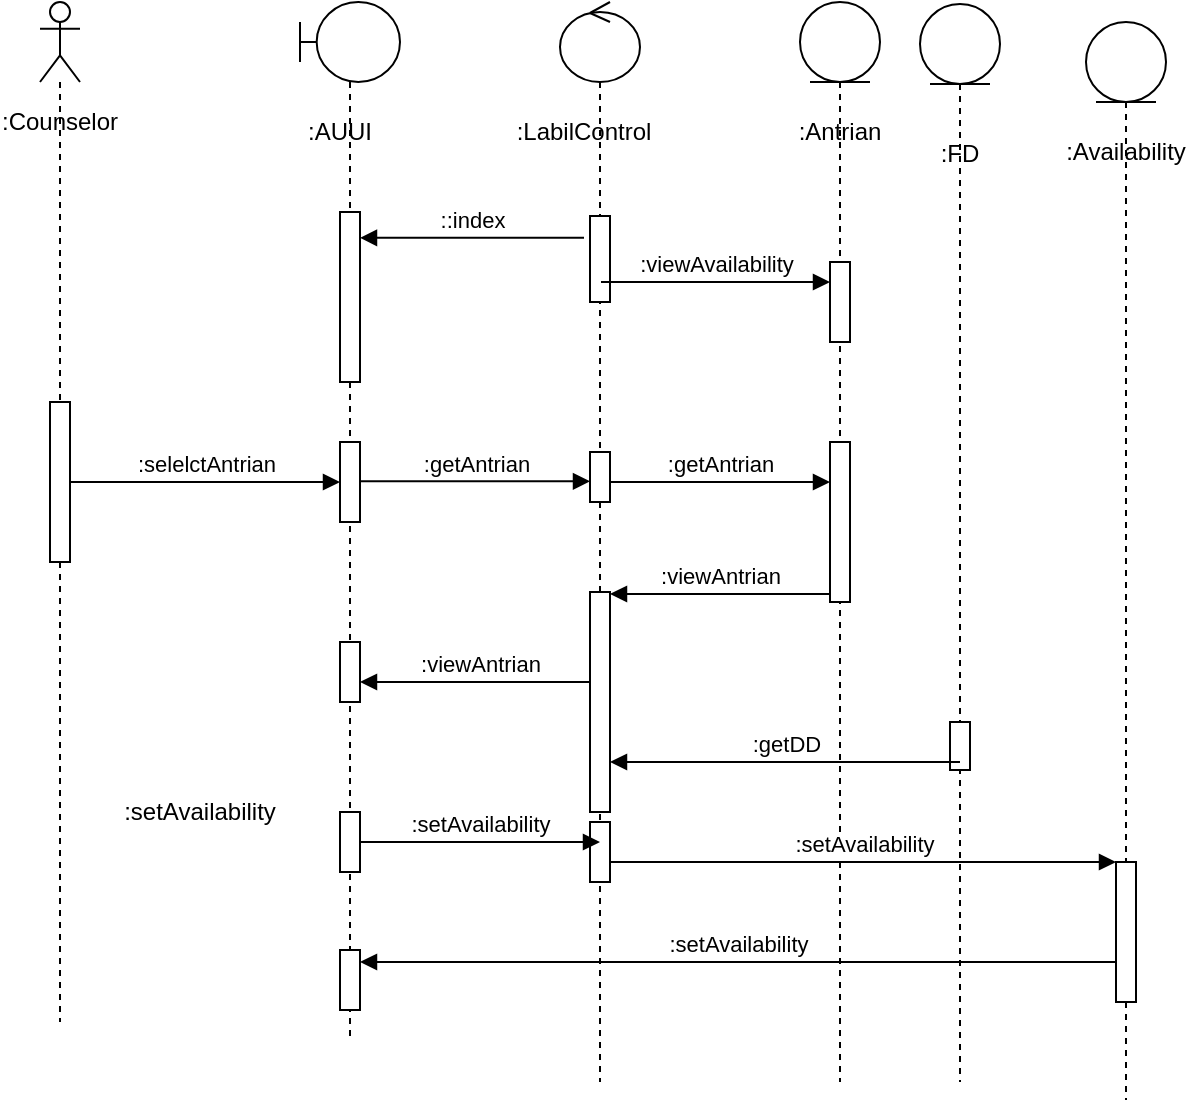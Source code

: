 <mxfile version="25.0.3">
  <diagram name="Page-1" id="zYGFYwWdgDgnHZVmgpOS">
    <mxGraphModel dx="978" dy="520" grid="1" gridSize="10" guides="1" tooltips="1" connect="1" arrows="1" fold="1" page="1" pageScale="1" pageWidth="850" pageHeight="1100" math="0" shadow="0">
      <root>
        <mxCell id="0" />
        <mxCell id="1" parent="0" />
        <mxCell id="6ISc3NO1TbWstHizMqf0-1" value="" style="shape=umlLifeline;perimeter=lifelinePerimeter;whiteSpace=wrap;html=1;container=0;dropTarget=0;collapsible=0;recursiveResize=0;outlineConnect=0;portConstraint=eastwest;newEdgeStyle={&quot;curved&quot;:0,&quot;rounded&quot;:0};participant=umlActor;" parent="1" vertex="1">
          <mxGeometry x="40" y="160" width="20" height="510" as="geometry" />
        </mxCell>
        <mxCell id="6ISc3NO1TbWstHizMqf0-3" value=":AUUI" style="text;html=1;strokeColor=none;fillColor=none;align=center;verticalAlign=middle;whiteSpace=wrap;rounded=0;" parent="1" vertex="1">
          <mxGeometry x="160" y="210" width="60" height="30" as="geometry" />
        </mxCell>
        <mxCell id="6ISc3NO1TbWstHizMqf0-4" value=":LabilControl" style="text;html=1;strokeColor=none;fillColor=none;align=center;verticalAlign=middle;whiteSpace=wrap;rounded=0;" parent="1" vertex="1">
          <mxGeometry x="282" y="210" width="60" height="30" as="geometry" />
        </mxCell>
        <mxCell id="6ISc3NO1TbWstHizMqf0-6" value="" style="shape=umlLifeline;perimeter=lifelinePerimeter;whiteSpace=wrap;html=1;container=0;dropTarget=0;collapsible=0;recursiveResize=0;outlineConnect=0;portConstraint=eastwest;newEdgeStyle={&quot;curved&quot;:0,&quot;rounded&quot;:0};participant=umlBoundary;" parent="1" vertex="1">
          <mxGeometry x="170" y="160" width="50" height="520" as="geometry" />
        </mxCell>
        <mxCell id="gBN-1XBMMAoDzHGia2Et-8" value="" style="html=1;points=[[0,0,0,0,5],[0,1,0,0,-5],[1,0,0,0,5],[1,1,0,0,-5]];perimeter=orthogonalPerimeter;outlineConnect=0;targetShapes=umlLifeline;portConstraint=eastwest;newEdgeStyle={&quot;curved&quot;:0,&quot;rounded&quot;:0};" parent="6ISc3NO1TbWstHizMqf0-6" vertex="1">
          <mxGeometry x="20" y="405" width="10" height="30" as="geometry" />
        </mxCell>
        <mxCell id="gBN-1XBMMAoDzHGia2Et-10" value="" style="html=1;verticalAlign=bottom;endArrow=none;curved=0;rounded=0;endFill=0;startArrow=block;startFill=1;" parent="6ISc3NO1TbWstHizMqf0-6" source="6ISc3NO1TbWstHizMqf0-6" target="gBN-1XBMMAoDzHGia2Et-8" edge="1">
          <mxGeometry width="80" relative="1" as="geometry">
            <mxPoint x="25" y="410" as="sourcePoint" />
            <mxPoint x="530" y="410" as="targetPoint" />
          </mxGeometry>
        </mxCell>
        <mxCell id="gBN-1XBMMAoDzHGia2Et-16" value="" style="html=1;points=[[0,0,0,0,5],[0,1,0,0,-5],[1,0,0,0,5],[1,1,0,0,-5]];perimeter=orthogonalPerimeter;outlineConnect=0;targetShapes=umlLifeline;portConstraint=eastwest;newEdgeStyle={&quot;curved&quot;:0,&quot;rounded&quot;:0};" parent="6ISc3NO1TbWstHizMqf0-6" vertex="1">
          <mxGeometry x="20" y="474" width="10" height="30" as="geometry" />
        </mxCell>
        <mxCell id="6ISc3NO1TbWstHizMqf0-14" value=":Counselor" style="text;html=1;strokeColor=none;fillColor=none;align=center;verticalAlign=middle;whiteSpace=wrap;rounded=0;" parent="1" vertex="1">
          <mxGeometry x="20" y="205" width="60" height="30" as="geometry" />
        </mxCell>
        <mxCell id="6ISc3NO1TbWstHizMqf0-20" value="" style="shape=umlLifeline;perimeter=lifelinePerimeter;whiteSpace=wrap;html=1;container=1;dropTarget=0;collapsible=0;recursiveResize=0;outlineConnect=0;portConstraint=eastwest;newEdgeStyle={&quot;curved&quot;:0,&quot;rounded&quot;:0};participant=umlControl;" parent="1" vertex="1">
          <mxGeometry x="300" y="160" width="40" height="540" as="geometry" />
        </mxCell>
        <mxCell id="6ISc3NO1TbWstHizMqf0-22" value="" style="html=1;points=[[0,0,0,0,5],[0,1,0,0,-5],[1,0,0,0,5],[1,1,0,0,-5]];perimeter=orthogonalPerimeter;outlineConnect=0;targetShapes=umlLifeline;portConstraint=eastwest;newEdgeStyle={&quot;curved&quot;:0,&quot;rounded&quot;:0};" parent="6ISc3NO1TbWstHizMqf0-20" vertex="1">
          <mxGeometry x="15" y="107" width="10" height="43" as="geometry" />
        </mxCell>
        <mxCell id="31nMpwVcb4EoJ7QhzkkQ-13" value="" style="html=1;points=[[0,0,0,0,5],[0,1,0,0,-5],[1,0,0,0,5],[1,1,0,0,-5]];perimeter=orthogonalPerimeter;outlineConnect=0;targetShapes=umlLifeline;portConstraint=eastwest;newEdgeStyle={&quot;curved&quot;:0,&quot;rounded&quot;:0};" parent="6ISc3NO1TbWstHizMqf0-20" vertex="1">
          <mxGeometry x="15" y="225" width="10" height="25" as="geometry" />
        </mxCell>
        <mxCell id="gBN-1XBMMAoDzHGia2Et-11" value="" style="html=1;points=[[0,0,0,0,5],[0,1,0,0,-5],[1,0,0,0,5],[1,1,0,0,-5]];perimeter=orthogonalPerimeter;outlineConnect=0;targetShapes=umlLifeline;portConstraint=eastwest;newEdgeStyle={&quot;curved&quot;:0,&quot;rounded&quot;:0};" parent="6ISc3NO1TbWstHizMqf0-20" vertex="1">
          <mxGeometry x="15" y="410" width="10" height="30" as="geometry" />
        </mxCell>
        <mxCell id="6ISc3NO1TbWstHizMqf0-26" value="::index" style="html=1;verticalAlign=bottom;endArrow=block;curved=0;rounded=0;exitX=-0.3;exitY=0.254;exitDx=0;exitDy=0;exitPerimeter=0;" parent="1" source="6ISc3NO1TbWstHizMqf0-22" target="6ISc3NO1TbWstHizMqf0-21" edge="1">
          <mxGeometry width="80" relative="1" as="geometry">
            <mxPoint x="380" y="350" as="sourcePoint" />
            <mxPoint x="200" y="280" as="targetPoint" />
          </mxGeometry>
        </mxCell>
        <mxCell id="6ISc3NO1TbWstHizMqf0-27" value=":viewAvailability" style="html=1;verticalAlign=bottom;endArrow=block;curved=0;rounded=0;" parent="1" edge="1">
          <mxGeometry width="80" relative="1" as="geometry">
            <mxPoint x="320.5" y="300" as="sourcePoint" />
            <mxPoint x="435.0" y="300" as="targetPoint" />
          </mxGeometry>
        </mxCell>
        <mxCell id="6ISc3NO1TbWstHizMqf0-43" value=":FD" style="text;html=1;strokeColor=none;fillColor=none;align=center;verticalAlign=middle;whiteSpace=wrap;rounded=0;" parent="1" vertex="1">
          <mxGeometry x="470" y="221" width="60" height="30" as="geometry" />
        </mxCell>
        <mxCell id="6ISc3NO1TbWstHizMqf0-5" value=":Antrian" style="text;html=1;strokeColor=none;fillColor=none;align=center;verticalAlign=middle;whiteSpace=wrap;rounded=0;" parent="1" vertex="1">
          <mxGeometry x="410" y="210" width="60" height="30" as="geometry" />
        </mxCell>
        <mxCell id="6ISc3NO1TbWstHizMqf0-8" value="" style="shape=umlLifeline;perimeter=lifelinePerimeter;whiteSpace=wrap;html=1;container=1;dropTarget=0;collapsible=0;recursiveResize=0;outlineConnect=0;portConstraint=eastwest;newEdgeStyle={&quot;curved&quot;:0,&quot;rounded&quot;:0};participant=umlEntity;" parent="1" vertex="1">
          <mxGeometry x="420" y="160" width="40" height="540" as="geometry" />
        </mxCell>
        <mxCell id="6ISc3NO1TbWstHizMqf0-24" value="" style="html=1;points=[[0,0,0,0,5],[0,1,0,0,-5],[1,0,0,0,5],[1,1,0,0,-5]];perimeter=orthogonalPerimeter;outlineConnect=0;targetShapes=umlLifeline;portConstraint=eastwest;newEdgeStyle={&quot;curved&quot;:0,&quot;rounded&quot;:0};" parent="6ISc3NO1TbWstHizMqf0-8" vertex="1">
          <mxGeometry x="15" y="135" width="10" height="5" as="geometry" />
        </mxCell>
        <mxCell id="31nMpwVcb4EoJ7QhzkkQ-15" value="" style="html=1;points=[[0,0,0,0,5],[0,1,0,0,-5],[1,0,0,0,5],[1,1,0,0,-5]];perimeter=orthogonalPerimeter;outlineConnect=0;targetShapes=umlLifeline;portConstraint=eastwest;newEdgeStyle={&quot;curved&quot;:0,&quot;rounded&quot;:0};" parent="6ISc3NO1TbWstHizMqf0-8" vertex="1">
          <mxGeometry x="15" y="220" width="10" height="80" as="geometry" />
        </mxCell>
        <mxCell id="6ISc3NO1TbWstHizMqf0-21" value="" style="html=1;points=[[0,0,0,0,5],[0,1,0,0,-5],[1,0,0,0,5],[1,1,0,0,-5]];perimeter=orthogonalPerimeter;outlineConnect=0;targetShapes=umlLifeline;portConstraint=eastwest;newEdgeStyle={&quot;curved&quot;:0,&quot;rounded&quot;:0};" parent="1" vertex="1">
          <mxGeometry x="190" y="265" width="10" height="85" as="geometry" />
        </mxCell>
        <mxCell id="31nMpwVcb4EoJ7QhzkkQ-6" value="" style="html=1;verticalAlign=bottom;endArrow=block;curved=0;rounded=0;" parent="1" target="31nMpwVcb4EoJ7QhzkkQ-5" edge="1">
          <mxGeometry width="80" relative="1" as="geometry">
            <mxPoint x="440" y="330" as="sourcePoint" />
            <mxPoint x="650" y="330" as="targetPoint" />
          </mxGeometry>
        </mxCell>
        <mxCell id="31nMpwVcb4EoJ7QhzkkQ-5" value="" style="html=1;points=[[0,0,0,0,5],[0,1,0,0,-5],[1,0,0,0,5],[1,1,0,0,-5]];perimeter=orthogonalPerimeter;outlineConnect=0;targetShapes=umlLifeline;portConstraint=eastwest;newEdgeStyle={&quot;curved&quot;:0,&quot;rounded&quot;:0};" parent="1" vertex="1">
          <mxGeometry x="435" y="290" width="10" height="40" as="geometry" />
        </mxCell>
        <mxCell id="6ISc3NO1TbWstHizMqf0-46" value="" style="html=1;points=[[0,0,0,0,5],[0,1,0,0,-5],[1,0,0,0,5],[1,1,0,0,-5]];perimeter=orthogonalPerimeter;outlineConnect=0;targetShapes=umlLifeline;portConstraint=eastwest;newEdgeStyle={&quot;curved&quot;:0,&quot;rounded&quot;:0};" parent="1" vertex="1">
          <mxGeometry x="190" y="380" width="10" height="40" as="geometry" />
        </mxCell>
        <mxCell id="31nMpwVcb4EoJ7QhzkkQ-12" value=":selelctAntrian" style="html=1;verticalAlign=bottom;endArrow=block;curved=0;rounded=0;" parent="1" source="31nMpwVcb4EoJ7QhzkkQ-10" target="6ISc3NO1TbWstHizMqf0-46" edge="1">
          <mxGeometry width="80" relative="1" as="geometry">
            <mxPoint x="60" y="380" as="sourcePoint" />
            <mxPoint x="140" y="380" as="targetPoint" />
          </mxGeometry>
        </mxCell>
        <mxCell id="31nMpwVcb4EoJ7QhzkkQ-10" value="" style="html=1;points=[[0,0,0,0,5],[0,1,0,0,-5],[1,0,0,0,5],[1,1,0,0,-5]];perimeter=orthogonalPerimeter;outlineConnect=0;targetShapes=umlLifeline;portConstraint=eastwest;newEdgeStyle={&quot;curved&quot;:0,&quot;rounded&quot;:0};" parent="1" vertex="1">
          <mxGeometry x="45" y="360" width="10" height="80" as="geometry" />
        </mxCell>
        <mxCell id="31nMpwVcb4EoJ7QhzkkQ-14" value=":getAntrian" style="html=1;verticalAlign=bottom;endArrow=block;curved=0;rounded=0;" parent="1" target="31nMpwVcb4EoJ7QhzkkQ-13" edge="1">
          <mxGeometry width="80" relative="1" as="geometry">
            <mxPoint x="200" y="399.66" as="sourcePoint" />
            <mxPoint x="310" y="400" as="targetPoint" />
          </mxGeometry>
        </mxCell>
        <mxCell id="31nMpwVcb4EoJ7QhzkkQ-16" value=":getAntrian" style="html=1;verticalAlign=bottom;endArrow=block;curved=0;rounded=0;" parent="1" source="31nMpwVcb4EoJ7QhzkkQ-13" edge="1">
          <mxGeometry width="80" relative="1" as="geometry">
            <mxPoint x="330" y="400" as="sourcePoint" />
            <mxPoint x="435" y="400" as="targetPoint" />
          </mxGeometry>
        </mxCell>
        <mxCell id="31nMpwVcb4EoJ7QhzkkQ-20" value="" style="shape=umlLifeline;perimeter=lifelinePerimeter;whiteSpace=wrap;html=1;container=0;dropTarget=0;collapsible=0;recursiveResize=0;outlineConnect=0;portConstraint=eastwest;newEdgeStyle={&quot;curved&quot;:0,&quot;rounded&quot;:0};participant=umlEntity;" parent="1" vertex="1">
          <mxGeometry x="480" y="161" width="40" height="539" as="geometry" />
        </mxCell>
        <mxCell id="31nMpwVcb4EoJ7QhzkkQ-21" value="" style="html=1;points=[[0,0,0,0,5],[0,1,0,0,-5],[1,0,0,0,5],[1,1,0,0,-5]];perimeter=orthogonalPerimeter;outlineConnect=0;targetShapes=umlLifeline;portConstraint=eastwest;newEdgeStyle={&quot;curved&quot;:0,&quot;rounded&quot;:0};" parent="31nMpwVcb4EoJ7QhzkkQ-20" vertex="1">
          <mxGeometry x="15" y="359" width="10" height="24" as="geometry" />
        </mxCell>
        <mxCell id="9MAPe5Gw6r6Vr39sk6Cp-1" value="" style="shape=umlLifeline;perimeter=lifelinePerimeter;whiteSpace=wrap;html=1;container=0;dropTarget=0;collapsible=0;recursiveResize=0;outlineConnect=0;portConstraint=eastwest;newEdgeStyle={&quot;curved&quot;:0,&quot;rounded&quot;:0};participant=umlEntity;" parent="1" vertex="1">
          <mxGeometry x="563" y="170" width="40" height="539" as="geometry" />
        </mxCell>
        <mxCell id="9MAPe5Gw6r6Vr39sk6Cp-2" value="" style="html=1;points=[[0,0,0,0,5],[0,1,0,0,-5],[1,0,0,0,5],[1,1,0,0,-5]];perimeter=orthogonalPerimeter;outlineConnect=0;targetShapes=umlLifeline;portConstraint=eastwest;newEdgeStyle={&quot;curved&quot;:0,&quot;rounded&quot;:0};" parent="9MAPe5Gw6r6Vr39sk6Cp-1" vertex="1">
          <mxGeometry x="15" y="420" width="10" height="70" as="geometry" />
        </mxCell>
        <mxCell id="9MAPe5Gw6r6Vr39sk6Cp-3" value=":Availability" style="text;html=1;strokeColor=none;fillColor=none;align=center;verticalAlign=middle;whiteSpace=wrap;rounded=0;" parent="1" vertex="1">
          <mxGeometry x="553" y="220" width="60" height="30" as="geometry" />
        </mxCell>
        <mxCell id="gBN-1XBMMAoDzHGia2Et-2" value=":viewAntrian" style="html=1;verticalAlign=bottom;endArrow=none;curved=0;rounded=0;endFill=0;startArrow=block;startFill=1;" parent="1" edge="1">
          <mxGeometry width="80" relative="1" as="geometry">
            <mxPoint x="325" y="456" as="sourcePoint" />
            <mxPoint x="435" y="456" as="targetPoint" />
          </mxGeometry>
        </mxCell>
        <mxCell id="gBN-1XBMMAoDzHGia2Et-4" value=":getDD" style="html=1;verticalAlign=bottom;endArrow=none;curved=0;rounded=0;endFill=0;startArrow=block;startFill=1;" parent="1" source="gBN-1XBMMAoDzHGia2Et-1" edge="1">
          <mxGeometry width="80" relative="1" as="geometry">
            <mxPoint x="360" y="540" as="sourcePoint" />
            <mxPoint x="500" y="540" as="targetPoint" />
          </mxGeometry>
        </mxCell>
        <mxCell id="gBN-1XBMMAoDzHGia2Et-5" value=":viewAntrian" style="html=1;verticalAlign=bottom;endArrow=none;curved=0;rounded=0;endFill=0;startArrow=block;startFill=1;" parent="1" target="6ISc3NO1TbWstHizMqf0-20" edge="1">
          <mxGeometry width="80" relative="1" as="geometry">
            <mxPoint x="200" y="500" as="sourcePoint" />
            <mxPoint x="300" y="500" as="targetPoint" />
          </mxGeometry>
        </mxCell>
        <mxCell id="31nMpwVcb4EoJ7QhzkkQ-23" value="" style="html=1;points=[[0,0,0,0,5],[0,1,0,0,-5],[1,0,0,0,5],[1,1,0,0,-5]];perimeter=orthogonalPerimeter;outlineConnect=0;targetShapes=umlLifeline;portConstraint=eastwest;newEdgeStyle={&quot;curved&quot;:0,&quot;rounded&quot;:0};" parent="1" vertex="1">
          <mxGeometry x="190" y="480" width="10" height="30" as="geometry" />
        </mxCell>
        <mxCell id="gBN-1XBMMAoDzHGia2Et-9" value=":setAvailability" style="html=1;verticalAlign=bottom;endArrow=block;curved=0;rounded=0;endFill=1;startArrow=none;startFill=0;" parent="1" source="gBN-1XBMMAoDzHGia2Et-11" target="9MAPe5Gw6r6Vr39sk6Cp-2" edge="1">
          <mxGeometry width="80" relative="1" as="geometry">
            <mxPoint x="330" y="590" as="sourcePoint" />
            <mxPoint x="690" y="570" as="targetPoint" />
            <Array as="points" />
          </mxGeometry>
        </mxCell>
        <mxCell id="gBN-1XBMMAoDzHGia2Et-14" value=":setAvailability" style="html=1;verticalAlign=bottom;endArrow=block;curved=0;rounded=0;" parent="1" edge="1">
          <mxGeometry width="80" relative="1" as="geometry">
            <mxPoint x="200" y="580" as="sourcePoint" />
            <mxPoint x="320" y="580" as="targetPoint" />
            <mxPoint as="offset" />
          </mxGeometry>
        </mxCell>
        <mxCell id="gBN-1XBMMAoDzHGia2Et-15" value=":setAvailability" style="text;html=1;strokeColor=none;fillColor=none;align=center;verticalAlign=middle;whiteSpace=wrap;rounded=0;" parent="1" vertex="1">
          <mxGeometry x="90" y="550" width="60" height="30" as="geometry" />
        </mxCell>
        <mxCell id="gBN-1XBMMAoDzHGia2Et-17" value=":setAvailability" style="html=1;verticalAlign=bottom;endArrow=none;curved=0;rounded=0;endFill=0;startArrow=block;startFill=1;" parent="1" target="9MAPe5Gw6r6Vr39sk6Cp-2" edge="1">
          <mxGeometry width="80" relative="1" as="geometry">
            <mxPoint x="200" y="640" as="sourcePoint" />
            <mxPoint x="580" y="640" as="targetPoint" />
            <Array as="points">
              <mxPoint x="211" y="640" />
            </Array>
          </mxGeometry>
        </mxCell>
        <mxCell id="gBN-1XBMMAoDzHGia2Et-1" value="" style="html=1;points=[[0,0,0,0,5],[0,1,0,0,-5],[1,0,0,0,5],[1,1,0,0,-5]];perimeter=orthogonalPerimeter;outlineConnect=0;targetShapes=umlLifeline;portConstraint=eastwest;newEdgeStyle={&quot;curved&quot;:0,&quot;rounded&quot;:0};" parent="1" vertex="1">
          <mxGeometry x="315" y="455" width="10" height="110" as="geometry" />
        </mxCell>
        <mxCell id="xsslYc93oZ99i-mcCuqY-2" value="" style="html=1;verticalAlign=bottom;endArrow=none;curved=0;rounded=0;endFill=0;startArrow=block;startFill=1;" parent="1" source="6ISc3NO1TbWstHizMqf0-20" target="gBN-1XBMMAoDzHGia2Et-1" edge="1">
          <mxGeometry width="80" relative="1" as="geometry">
            <mxPoint x="320" y="540" as="sourcePoint" />
            <mxPoint x="500" y="540" as="targetPoint" />
          </mxGeometry>
        </mxCell>
      </root>
    </mxGraphModel>
  </diagram>
</mxfile>
